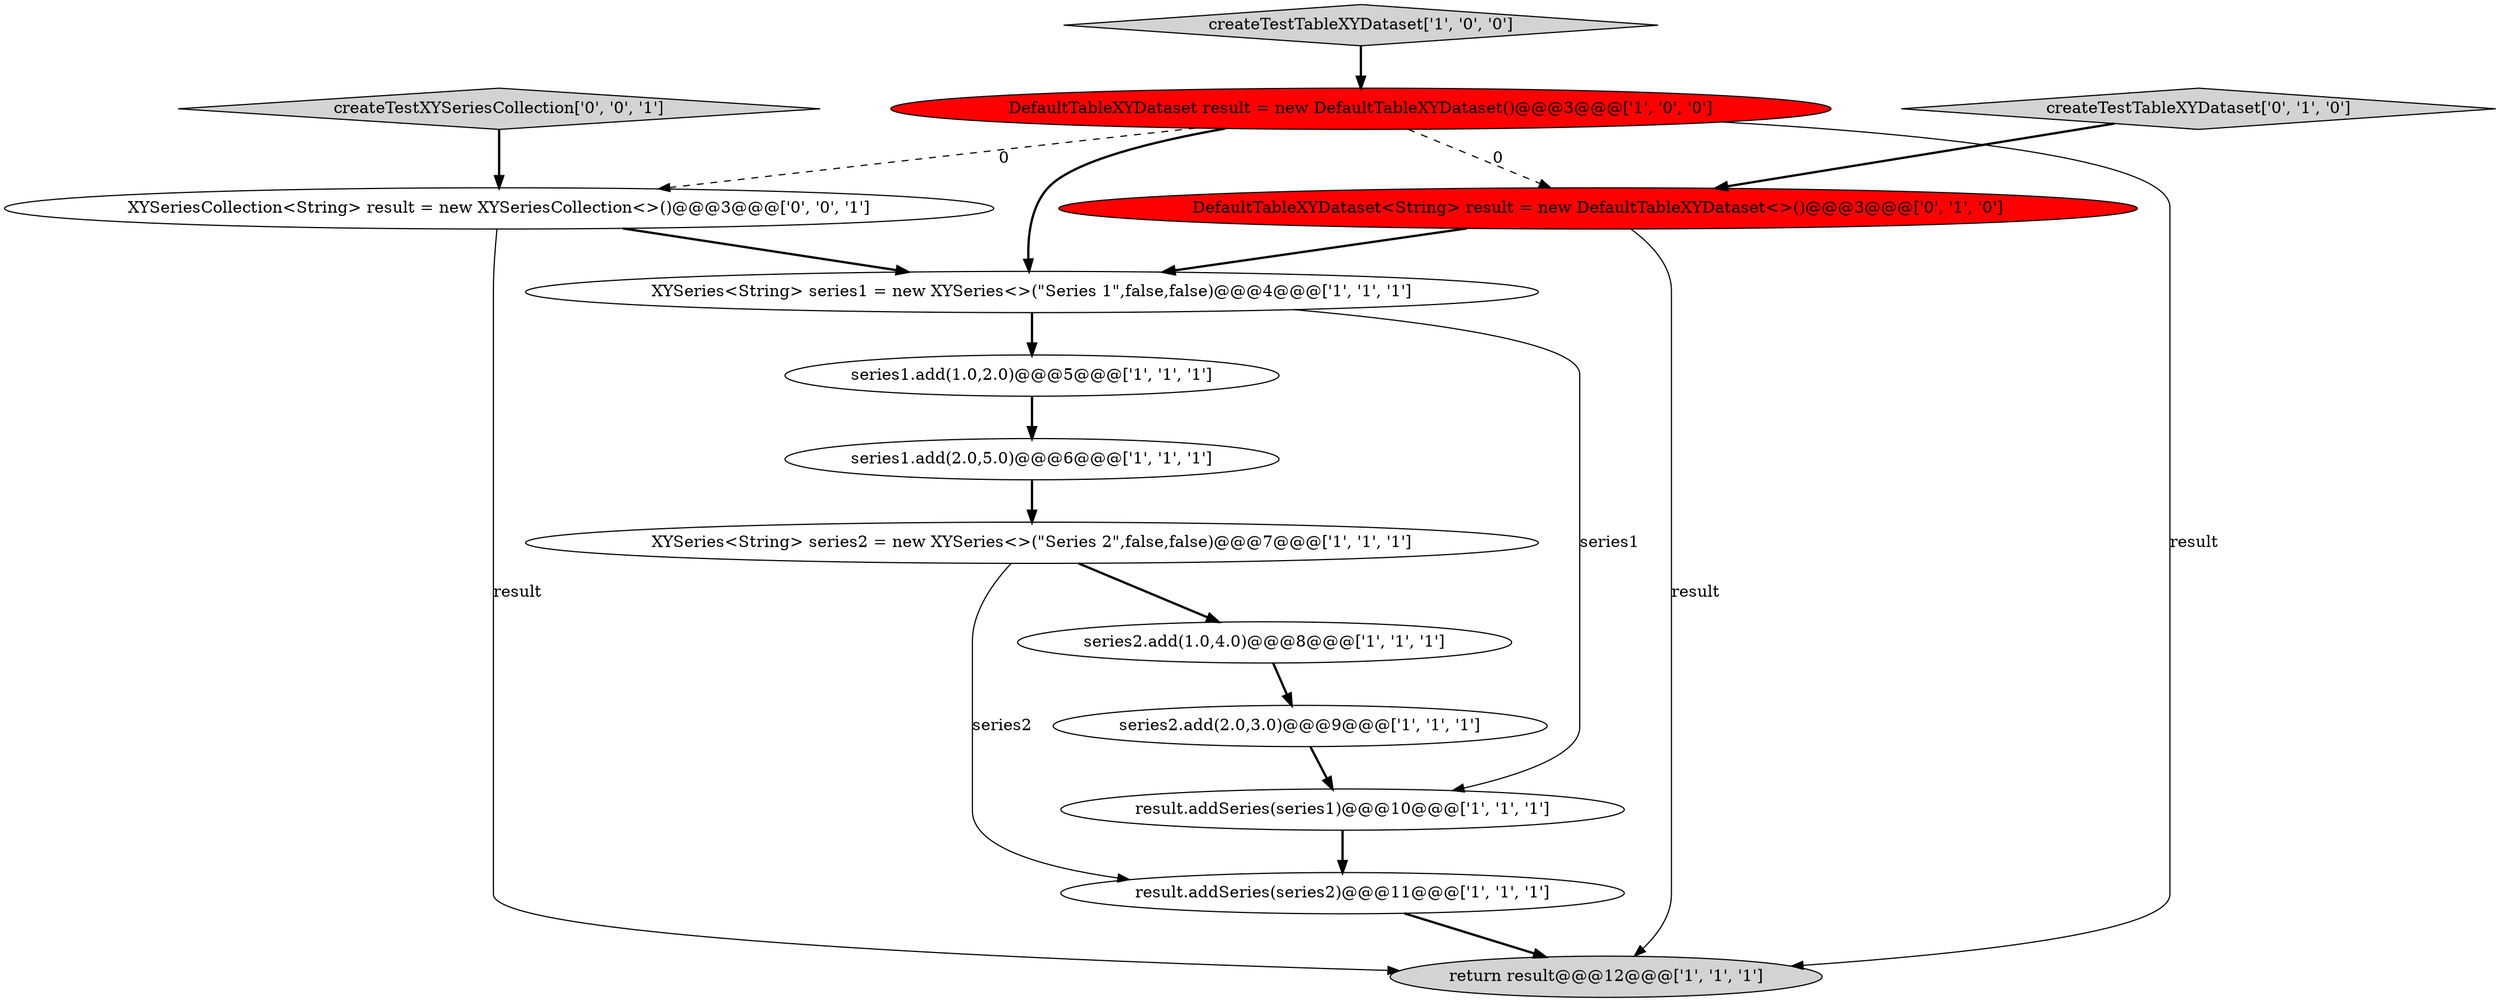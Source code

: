 digraph {
10 [style = filled, label = "series2.add(1.0,4.0)@@@8@@@['1', '1', '1']", fillcolor = white, shape = ellipse image = "AAA0AAABBB1BBB"];
8 [style = filled, label = "series1.add(1.0,2.0)@@@5@@@['1', '1', '1']", fillcolor = white, shape = ellipse image = "AAA0AAABBB1BBB"];
13 [style = filled, label = "createTestXYSeriesCollection['0', '0', '1']", fillcolor = lightgray, shape = diamond image = "AAA0AAABBB3BBB"];
1 [style = filled, label = "series1.add(2.0,5.0)@@@6@@@['1', '1', '1']", fillcolor = white, shape = ellipse image = "AAA0AAABBB1BBB"];
0 [style = filled, label = "result.addSeries(series1)@@@10@@@['1', '1', '1']", fillcolor = white, shape = ellipse image = "AAA0AAABBB1BBB"];
6 [style = filled, label = "DefaultTableXYDataset result = new DefaultTableXYDataset()@@@3@@@['1', '0', '0']", fillcolor = red, shape = ellipse image = "AAA1AAABBB1BBB"];
11 [style = filled, label = "DefaultTableXYDataset<String> result = new DefaultTableXYDataset<>()@@@3@@@['0', '1', '0']", fillcolor = red, shape = ellipse image = "AAA1AAABBB2BBB"];
12 [style = filled, label = "createTestTableXYDataset['0', '1', '0']", fillcolor = lightgray, shape = diamond image = "AAA0AAABBB2BBB"];
14 [style = filled, label = "XYSeriesCollection<String> result = new XYSeriesCollection<>()@@@3@@@['0', '0', '1']", fillcolor = white, shape = ellipse image = "AAA0AAABBB3BBB"];
7 [style = filled, label = "XYSeries<String> series1 = new XYSeries<>(\"Series 1\",false,false)@@@4@@@['1', '1', '1']", fillcolor = white, shape = ellipse image = "AAA0AAABBB1BBB"];
3 [style = filled, label = "series2.add(2.0,3.0)@@@9@@@['1', '1', '1']", fillcolor = white, shape = ellipse image = "AAA0AAABBB1BBB"];
5 [style = filled, label = "result.addSeries(series2)@@@11@@@['1', '1', '1']", fillcolor = white, shape = ellipse image = "AAA0AAABBB1BBB"];
9 [style = filled, label = "return result@@@12@@@['1', '1', '1']", fillcolor = lightgray, shape = ellipse image = "AAA0AAABBB1BBB"];
2 [style = filled, label = "createTestTableXYDataset['1', '0', '0']", fillcolor = lightgray, shape = diamond image = "AAA0AAABBB1BBB"];
4 [style = filled, label = "XYSeries<String> series2 = new XYSeries<>(\"Series 2\",false,false)@@@7@@@['1', '1', '1']", fillcolor = white, shape = ellipse image = "AAA0AAABBB1BBB"];
4->10 [style = bold, label=""];
1->4 [style = bold, label=""];
5->9 [style = bold, label=""];
2->6 [style = bold, label=""];
6->11 [style = dashed, label="0"];
12->11 [style = bold, label=""];
10->3 [style = bold, label=""];
6->14 [style = dashed, label="0"];
7->8 [style = bold, label=""];
4->5 [style = solid, label="series2"];
3->0 [style = bold, label=""];
14->9 [style = solid, label="result"];
14->7 [style = bold, label=""];
8->1 [style = bold, label=""];
6->9 [style = solid, label="result"];
11->9 [style = solid, label="result"];
7->0 [style = solid, label="series1"];
6->7 [style = bold, label=""];
13->14 [style = bold, label=""];
11->7 [style = bold, label=""];
0->5 [style = bold, label=""];
}

